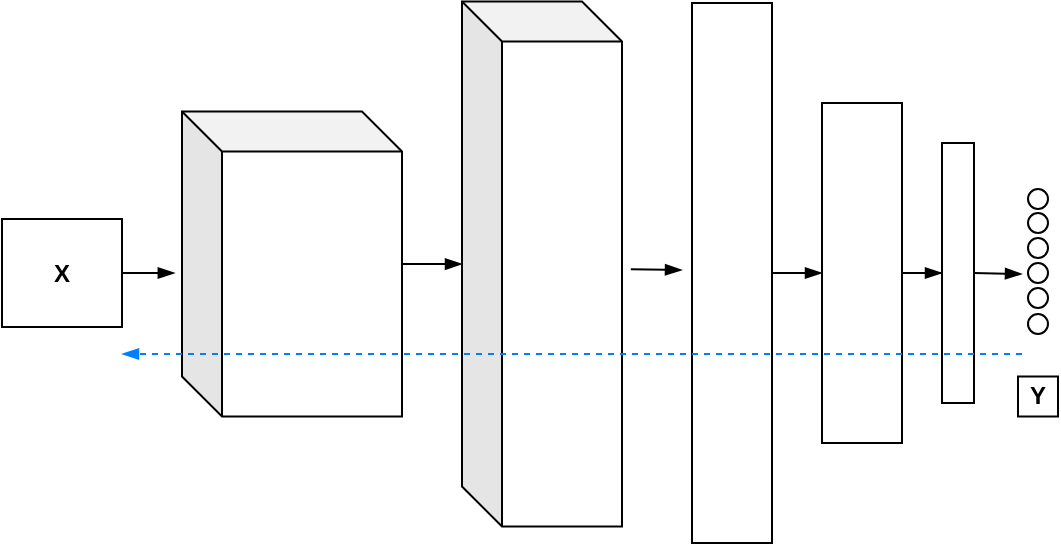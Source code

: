 <mxfile version="13.5.7" type="device"><diagram id="orrI6M6_A-F7BRZjZV5s" name="Page-1"><mxGraphModel dx="964" dy="633" grid="1" gridSize="10" guides="1" tooltips="1" connect="1" arrows="1" fold="1" page="1" pageScale="1" pageWidth="850" pageHeight="1100" math="0" shadow="0"><root><mxCell id="0"/><mxCell id="1" parent="0"/><mxCell id="u59BTepN7WPodUqvsq8f-13" style="edgeStyle=orthogonalEdgeStyle;rounded=0;orthogonalLoop=1;jettySize=auto;html=1;endArrow=blockThin;endFill=1;" parent="1" edge="1"><mxGeometry relative="1" as="geometry"><mxPoint x="350" y="265" as="targetPoint"/></mxGeometry></mxCell><mxCell id="wAWbj86sCQrbyn6GQMdJ-7" style="edgeStyle=orthogonalEdgeStyle;rounded=0;orthogonalLoop=1;jettySize=auto;html=1;exitX=1;exitY=0.5;exitDx=0;exitDy=0;entryX=-0.033;entryY=0.528;entryDx=0;entryDy=0;entryPerimeter=0;endArrow=blockThin;endFill=1;" edge="1" parent="1" source="u59BTepN7WPodUqvsq8f-4" target="wAWbj86sCQrbyn6GQMdJ-1"><mxGeometry relative="1" as="geometry"/></mxCell><mxCell id="u59BTepN7WPodUqvsq8f-4" value="&lt;b&gt;X&lt;/b&gt;" style="rounded=0;whiteSpace=wrap;html=1;fillColor=none;" parent="1" vertex="1"><mxGeometry x="80" y="232.5" width="60" height="54" as="geometry"/></mxCell><mxCell id="u59BTepN7WPodUqvsq8f-17" style="edgeStyle=orthogonalEdgeStyle;rounded=0;orthogonalLoop=1;jettySize=auto;html=1;endArrow=blockThin;endFill=1;" parent="1" edge="1"><mxGeometry relative="1" as="geometry"><mxPoint x="500" y="265" as="targetPoint"/></mxGeometry></mxCell><mxCell id="u59BTepN7WPodUqvsq8f-19" value="" style="edgeStyle=orthogonalEdgeStyle;rounded=0;orthogonalLoop=1;jettySize=auto;html=1;entryX=0;entryY=0.5;entryDx=0;entryDy=0;endArrow=blockThin;endFill=1;horizontal=0;" parent="1" source="u59BTepN7WPodUqvsq8f-24" target="u59BTepN7WPodUqvsq8f-16" edge="1"><mxGeometry y="5" relative="1" as="geometry"><mxPoint as="offset"/></mxGeometry></mxCell><mxCell id="u59BTepN7WPodUqvsq8f-27" style="edgeStyle=orthogonalEdgeStyle;rounded=0;orthogonalLoop=1;jettySize=auto;html=1;entryX=0;entryY=0.5;entryDx=0;entryDy=0;endArrow=blockThin;endFill=1;" parent="1" source="u59BTepN7WPodUqvsq8f-15" target="u59BTepN7WPodUqvsq8f-24" edge="1"><mxGeometry relative="1" as="geometry"/></mxCell><mxCell id="u59BTepN7WPodUqvsq8f-15" value="" style="rounded=0;whiteSpace=wrap;html=1;fillColor=none;" parent="1" vertex="1"><mxGeometry x="425" y="124.5" width="40" height="270" as="geometry"/></mxCell><mxCell id="u59BTepN7WPodUqvsq8f-21" value="&lt;b&gt;Y&lt;/b&gt;" style="whiteSpace=wrap;html=1;aspect=fixed;direction=south;fillColor=none;" parent="1" vertex="1"><mxGeometry x="588" y="311.25" width="20" height="20" as="geometry"/></mxCell><mxCell id="u59BTepN7WPodUqvsq8f-24" value="" style="rounded=0;whiteSpace=wrap;html=1;fillColor=none;" parent="1" vertex="1"><mxGeometry x="490" y="174.5" width="40" height="170" as="geometry"/></mxCell><mxCell id="u59BTepN7WPodUqvsq8f-16" value="" style="rounded=0;whiteSpace=wrap;html=1;fillColor=none;" parent="1" vertex="1"><mxGeometry x="550" y="194.5" width="16" height="130" as="geometry"/></mxCell><mxCell id="wAWbj86sCQrbyn6GQMdJ-6" style="edgeStyle=orthogonalEdgeStyle;rounded=0;orthogonalLoop=1;jettySize=auto;html=1;endArrow=blockThin;endFill=1;" edge="1" parent="1" source="wAWbj86sCQrbyn6GQMdJ-1" target="wAWbj86sCQrbyn6GQMdJ-2"><mxGeometry relative="1" as="geometry"/></mxCell><mxCell id="wAWbj86sCQrbyn6GQMdJ-1" value="" style="shape=cube;whiteSpace=wrap;html=1;boundedLbl=1;backgroundOutline=1;darkOpacity=0.05;darkOpacity2=0.1;fillColor=none;" vertex="1" parent="1"><mxGeometry x="170" y="178.75" width="110" height="152.5" as="geometry"/></mxCell><mxCell id="wAWbj86sCQrbyn6GQMdJ-2" value="" style="shape=cube;whiteSpace=wrap;html=1;boundedLbl=1;backgroundOutline=1;darkOpacity=0.05;darkOpacity2=0.1;fillColor=none;" vertex="1" parent="1"><mxGeometry x="310" y="123.75" width="80" height="262.5" as="geometry"/></mxCell><mxCell id="wAWbj86sCQrbyn6GQMdJ-8" value="" style="endArrow=blockThin;html=1;strokeColor=#007FFF;endFill=1;dashed=1;" edge="1" parent="1"><mxGeometry width="50" height="50" relative="1" as="geometry"><mxPoint x="590" y="300" as="sourcePoint"/><mxPoint x="140" y="300" as="targetPoint"/></mxGeometry></mxCell><mxCell id="wAWbj86sCQrbyn6GQMdJ-16" value="" style="endArrow=blockThin;html=1;strokeColor=#000000;strokeWidth=1;exitX=1.055;exitY=0.51;exitDx=0;exitDy=0;exitPerimeter=0;endFill=1;" edge="1" parent="1" source="wAWbj86sCQrbyn6GQMdJ-2"><mxGeometry width="50" height="50" relative="1" as="geometry"><mxPoint x="400" y="350" as="sourcePoint"/><mxPoint x="420" y="258" as="targetPoint"/></mxGeometry></mxCell><mxCell id="wAWbj86sCQrbyn6GQMdJ-18" value="" style="group" vertex="1" connectable="0" parent="1"><mxGeometry x="593" y="217.5" width="10" height="72.5" as="geometry"/></mxCell><mxCell id="wAWbj86sCQrbyn6GQMdJ-17" value="" style="group" vertex="1" connectable="0" parent="wAWbj86sCQrbyn6GQMdJ-18"><mxGeometry width="10" height="72.5" as="geometry"/></mxCell><mxCell id="u59BTepN7WPodUqvsq8f-30" value="" style="ellipse;whiteSpace=wrap;html=1;aspect=fixed;fillColor=none;" parent="wAWbj86sCQrbyn6GQMdJ-17" vertex="1"><mxGeometry width="10" height="10" as="geometry"/></mxCell><mxCell id="u59BTepN7WPodUqvsq8f-31" value="" style="ellipse;whiteSpace=wrap;html=1;aspect=fixed;fillColor=none;" parent="wAWbj86sCQrbyn6GQMdJ-17" vertex="1"><mxGeometry y="12" width="10" height="10" as="geometry"/></mxCell><mxCell id="u59BTepN7WPodUqvsq8f-32" value="" style="ellipse;whiteSpace=wrap;html=1;aspect=fixed;fillColor=none;" parent="wAWbj86sCQrbyn6GQMdJ-17" vertex="1"><mxGeometry y="24.5" width="10" height="10" as="geometry"/></mxCell><mxCell id="u59BTepN7WPodUqvsq8f-33" value="" style="ellipse;whiteSpace=wrap;html=1;aspect=fixed;fillColor=none;" parent="wAWbj86sCQrbyn6GQMdJ-17" vertex="1"><mxGeometry y="49.5" width="10" height="10" as="geometry"/></mxCell><mxCell id="u59BTepN7WPodUqvsq8f-34" value="" style="ellipse;whiteSpace=wrap;html=1;aspect=fixed;fillColor=none;" parent="wAWbj86sCQrbyn6GQMdJ-17" vertex="1"><mxGeometry y="62.5" width="10" height="10" as="geometry"/></mxCell><mxCell id="u59BTepN7WPodUqvsq8f-35" value="" style="ellipse;whiteSpace=wrap;html=1;aspect=fixed;fillColor=none;" parent="wAWbj86sCQrbyn6GQMdJ-17" vertex="1"><mxGeometry y="37" width="10" height="10" as="geometry"/></mxCell><mxCell id="wAWbj86sCQrbyn6GQMdJ-21" value="" style="endArrow=blockThin;html=1;strokeColor=#000000;strokeWidth=1;exitX=1;exitY=0.5;exitDx=0;exitDy=0;endFill=1;" edge="1" parent="1" source="u59BTepN7WPodUqvsq8f-16"><mxGeometry width="50" height="50" relative="1" as="geometry"><mxPoint x="400" y="350" as="sourcePoint"/><mxPoint x="590" y="260" as="targetPoint"/></mxGeometry></mxCell></root></mxGraphModel></diagram></mxfile>